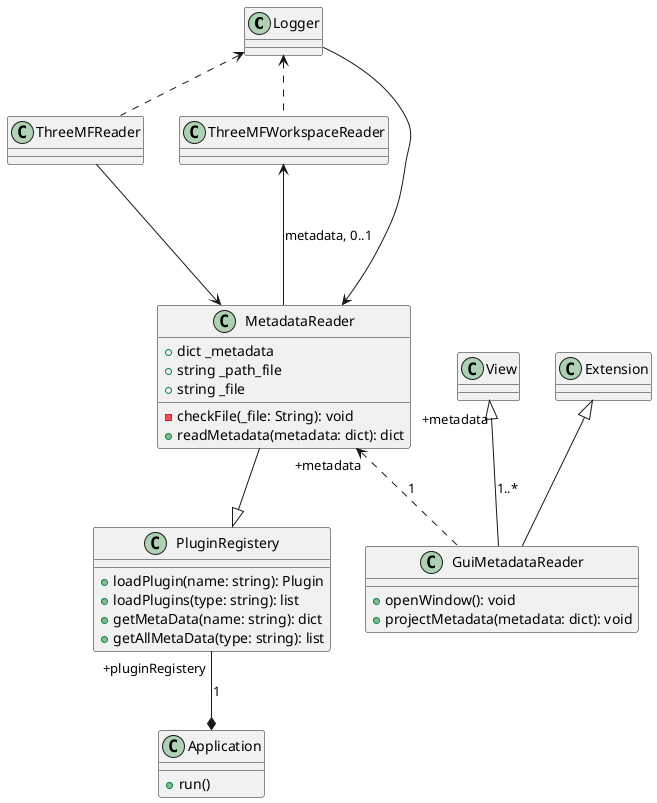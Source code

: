 @startuml
'https://plantuml.com/class-diagram

static class Logger
class View
class Extension
class ThreeMFReader
class ThreeMFWorkspaceReader
class MetadataReader {
    +dict _metadata
    +string _path_file
    +string _file
    -checkFile(_file: String): void
    +readMetadata(metadata: dict): dict
}
class Application {
    +run()
}
class GuiMetadataReader {

    +openWindow(): void
    +projectMetadata(metadata: dict): void

}
class PluginRegistery {
    +loadPlugin(name: string): Plugin
    +loadPlugins(type: string): list
    +getMetaData(name: string): dict
    +getAllMetaData(type: string): list
}
Logger <.. ThreeMFReader
Logger <.. ThreeMFWorkspaceReader
ThreeMFWorkspaceReader <--- MetadataReader : metadata, 0..1
ThreeMFReader ---> MetadataReader
MetadataReader --|> PluginRegistery
MetadataReader <-- Logger
MetadataReader <.. GuiMetadataReader: "+metadata" 1
View <|-- GuiMetadataReader : " +metadata "  1..*
Extension <|-- GuiMetadataReader
PluginRegistery --* Application: "+pluginRegistery"  1
@enduml